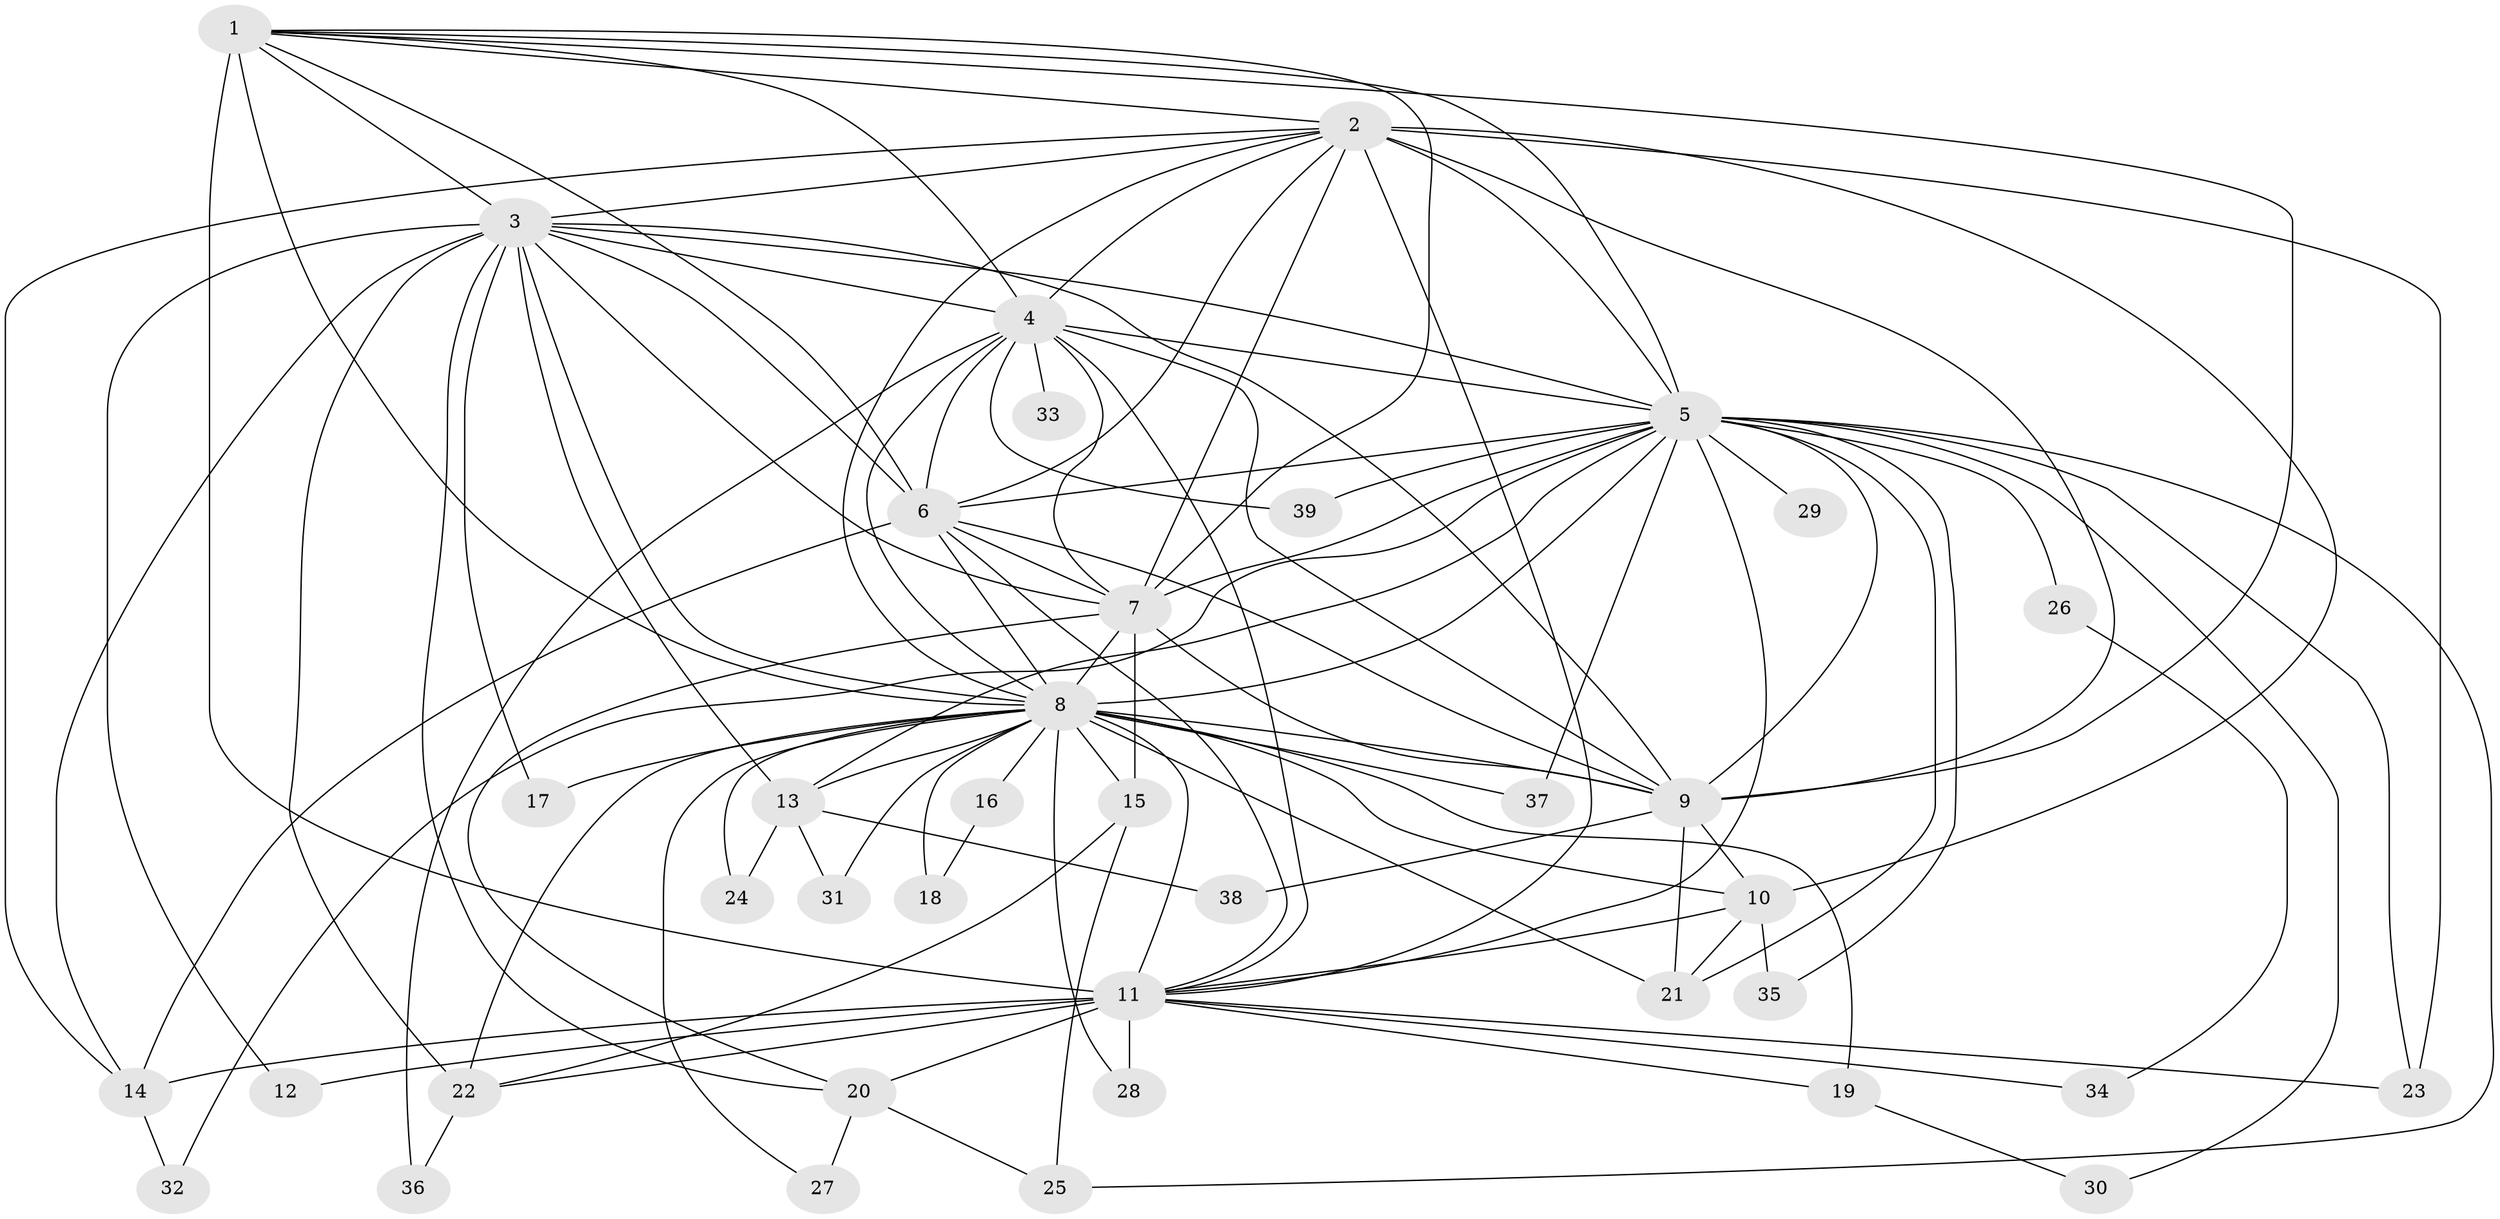 // original degree distribution, {23: 0.012987012987012988, 16: 0.012987012987012988, 21: 0.012987012987012988, 15: 0.03896103896103896, 26: 0.012987012987012988, 17: 0.012987012987012988, 27: 0.012987012987012988, 14: 0.012987012987012988, 4: 0.025974025974025976, 6: 0.025974025974025976, 3: 0.15584415584415584, 2: 0.6233766233766234, 7: 0.012987012987012988, 5: 0.025974025974025976}
// Generated by graph-tools (version 1.1) at 2025/34/03/09/25 02:34:49]
// undirected, 39 vertices, 108 edges
graph export_dot {
graph [start="1"]
  node [color=gray90,style=filled];
  1;
  2;
  3;
  4;
  5;
  6;
  7;
  8;
  9;
  10;
  11;
  12;
  13;
  14;
  15;
  16;
  17;
  18;
  19;
  20;
  21;
  22;
  23;
  24;
  25;
  26;
  27;
  28;
  29;
  30;
  31;
  32;
  33;
  34;
  35;
  36;
  37;
  38;
  39;
  1 -- 2 [weight=1.0];
  1 -- 3 [weight=1.0];
  1 -- 4 [weight=2.0];
  1 -- 5 [weight=1.0];
  1 -- 6 [weight=1.0];
  1 -- 7 [weight=2.0];
  1 -- 8 [weight=1.0];
  1 -- 9 [weight=2.0];
  1 -- 11 [weight=11.0];
  2 -- 3 [weight=1.0];
  2 -- 4 [weight=1.0];
  2 -- 5 [weight=2.0];
  2 -- 6 [weight=1.0];
  2 -- 7 [weight=1.0];
  2 -- 8 [weight=1.0];
  2 -- 9 [weight=2.0];
  2 -- 10 [weight=1.0];
  2 -- 11 [weight=2.0];
  2 -- 14 [weight=1.0];
  2 -- 23 [weight=2.0];
  3 -- 4 [weight=1.0];
  3 -- 5 [weight=1.0];
  3 -- 6 [weight=2.0];
  3 -- 7 [weight=1.0];
  3 -- 8 [weight=1.0];
  3 -- 9 [weight=2.0];
  3 -- 12 [weight=1.0];
  3 -- 13 [weight=2.0];
  3 -- 14 [weight=3.0];
  3 -- 17 [weight=2.0];
  3 -- 20 [weight=1.0];
  3 -- 22 [weight=1.0];
  4 -- 5 [weight=1.0];
  4 -- 6 [weight=1.0];
  4 -- 7 [weight=1.0];
  4 -- 8 [weight=1.0];
  4 -- 9 [weight=2.0];
  4 -- 11 [weight=1.0];
  4 -- 33 [weight=1.0];
  4 -- 36 [weight=1.0];
  4 -- 39 [weight=1.0];
  5 -- 6 [weight=1.0];
  5 -- 7 [weight=1.0];
  5 -- 8 [weight=1.0];
  5 -- 9 [weight=3.0];
  5 -- 11 [weight=1.0];
  5 -- 13 [weight=2.0];
  5 -- 21 [weight=1.0];
  5 -- 23 [weight=1.0];
  5 -- 25 [weight=1.0];
  5 -- 26 [weight=1.0];
  5 -- 29 [weight=1.0];
  5 -- 30 [weight=1.0];
  5 -- 32 [weight=1.0];
  5 -- 35 [weight=1.0];
  5 -- 37 [weight=1.0];
  5 -- 39 [weight=1.0];
  6 -- 7 [weight=1.0];
  6 -- 8 [weight=1.0];
  6 -- 9 [weight=3.0];
  6 -- 11 [weight=1.0];
  6 -- 14 [weight=5.0];
  7 -- 8 [weight=1.0];
  7 -- 9 [weight=3.0];
  7 -- 15 [weight=3.0];
  7 -- 20 [weight=1.0];
  8 -- 9 [weight=3.0];
  8 -- 10 [weight=1.0];
  8 -- 11 [weight=1.0];
  8 -- 13 [weight=1.0];
  8 -- 15 [weight=1.0];
  8 -- 16 [weight=1.0];
  8 -- 17 [weight=2.0];
  8 -- 18 [weight=1.0];
  8 -- 19 [weight=1.0];
  8 -- 21 [weight=1.0];
  8 -- 22 [weight=1.0];
  8 -- 24 [weight=1.0];
  8 -- 27 [weight=1.0];
  8 -- 28 [weight=1.0];
  8 -- 31 [weight=1.0];
  8 -- 37 [weight=1.0];
  9 -- 10 [weight=1.0];
  9 -- 21 [weight=3.0];
  9 -- 38 [weight=1.0];
  10 -- 11 [weight=1.0];
  10 -- 21 [weight=1.0];
  10 -- 35 [weight=1.0];
  11 -- 12 [weight=1.0];
  11 -- 14 [weight=1.0];
  11 -- 19 [weight=1.0];
  11 -- 20 [weight=2.0];
  11 -- 22 [weight=1.0];
  11 -- 23 [weight=1.0];
  11 -- 28 [weight=1.0];
  11 -- 34 [weight=1.0];
  13 -- 24 [weight=1.0];
  13 -- 31 [weight=1.0];
  13 -- 38 [weight=1.0];
  14 -- 32 [weight=1.0];
  15 -- 22 [weight=1.0];
  15 -- 25 [weight=1.0];
  16 -- 18 [weight=1.0];
  19 -- 30 [weight=1.0];
  20 -- 25 [weight=1.0];
  20 -- 27 [weight=1.0];
  22 -- 36 [weight=1.0];
  26 -- 34 [weight=1.0];
}
